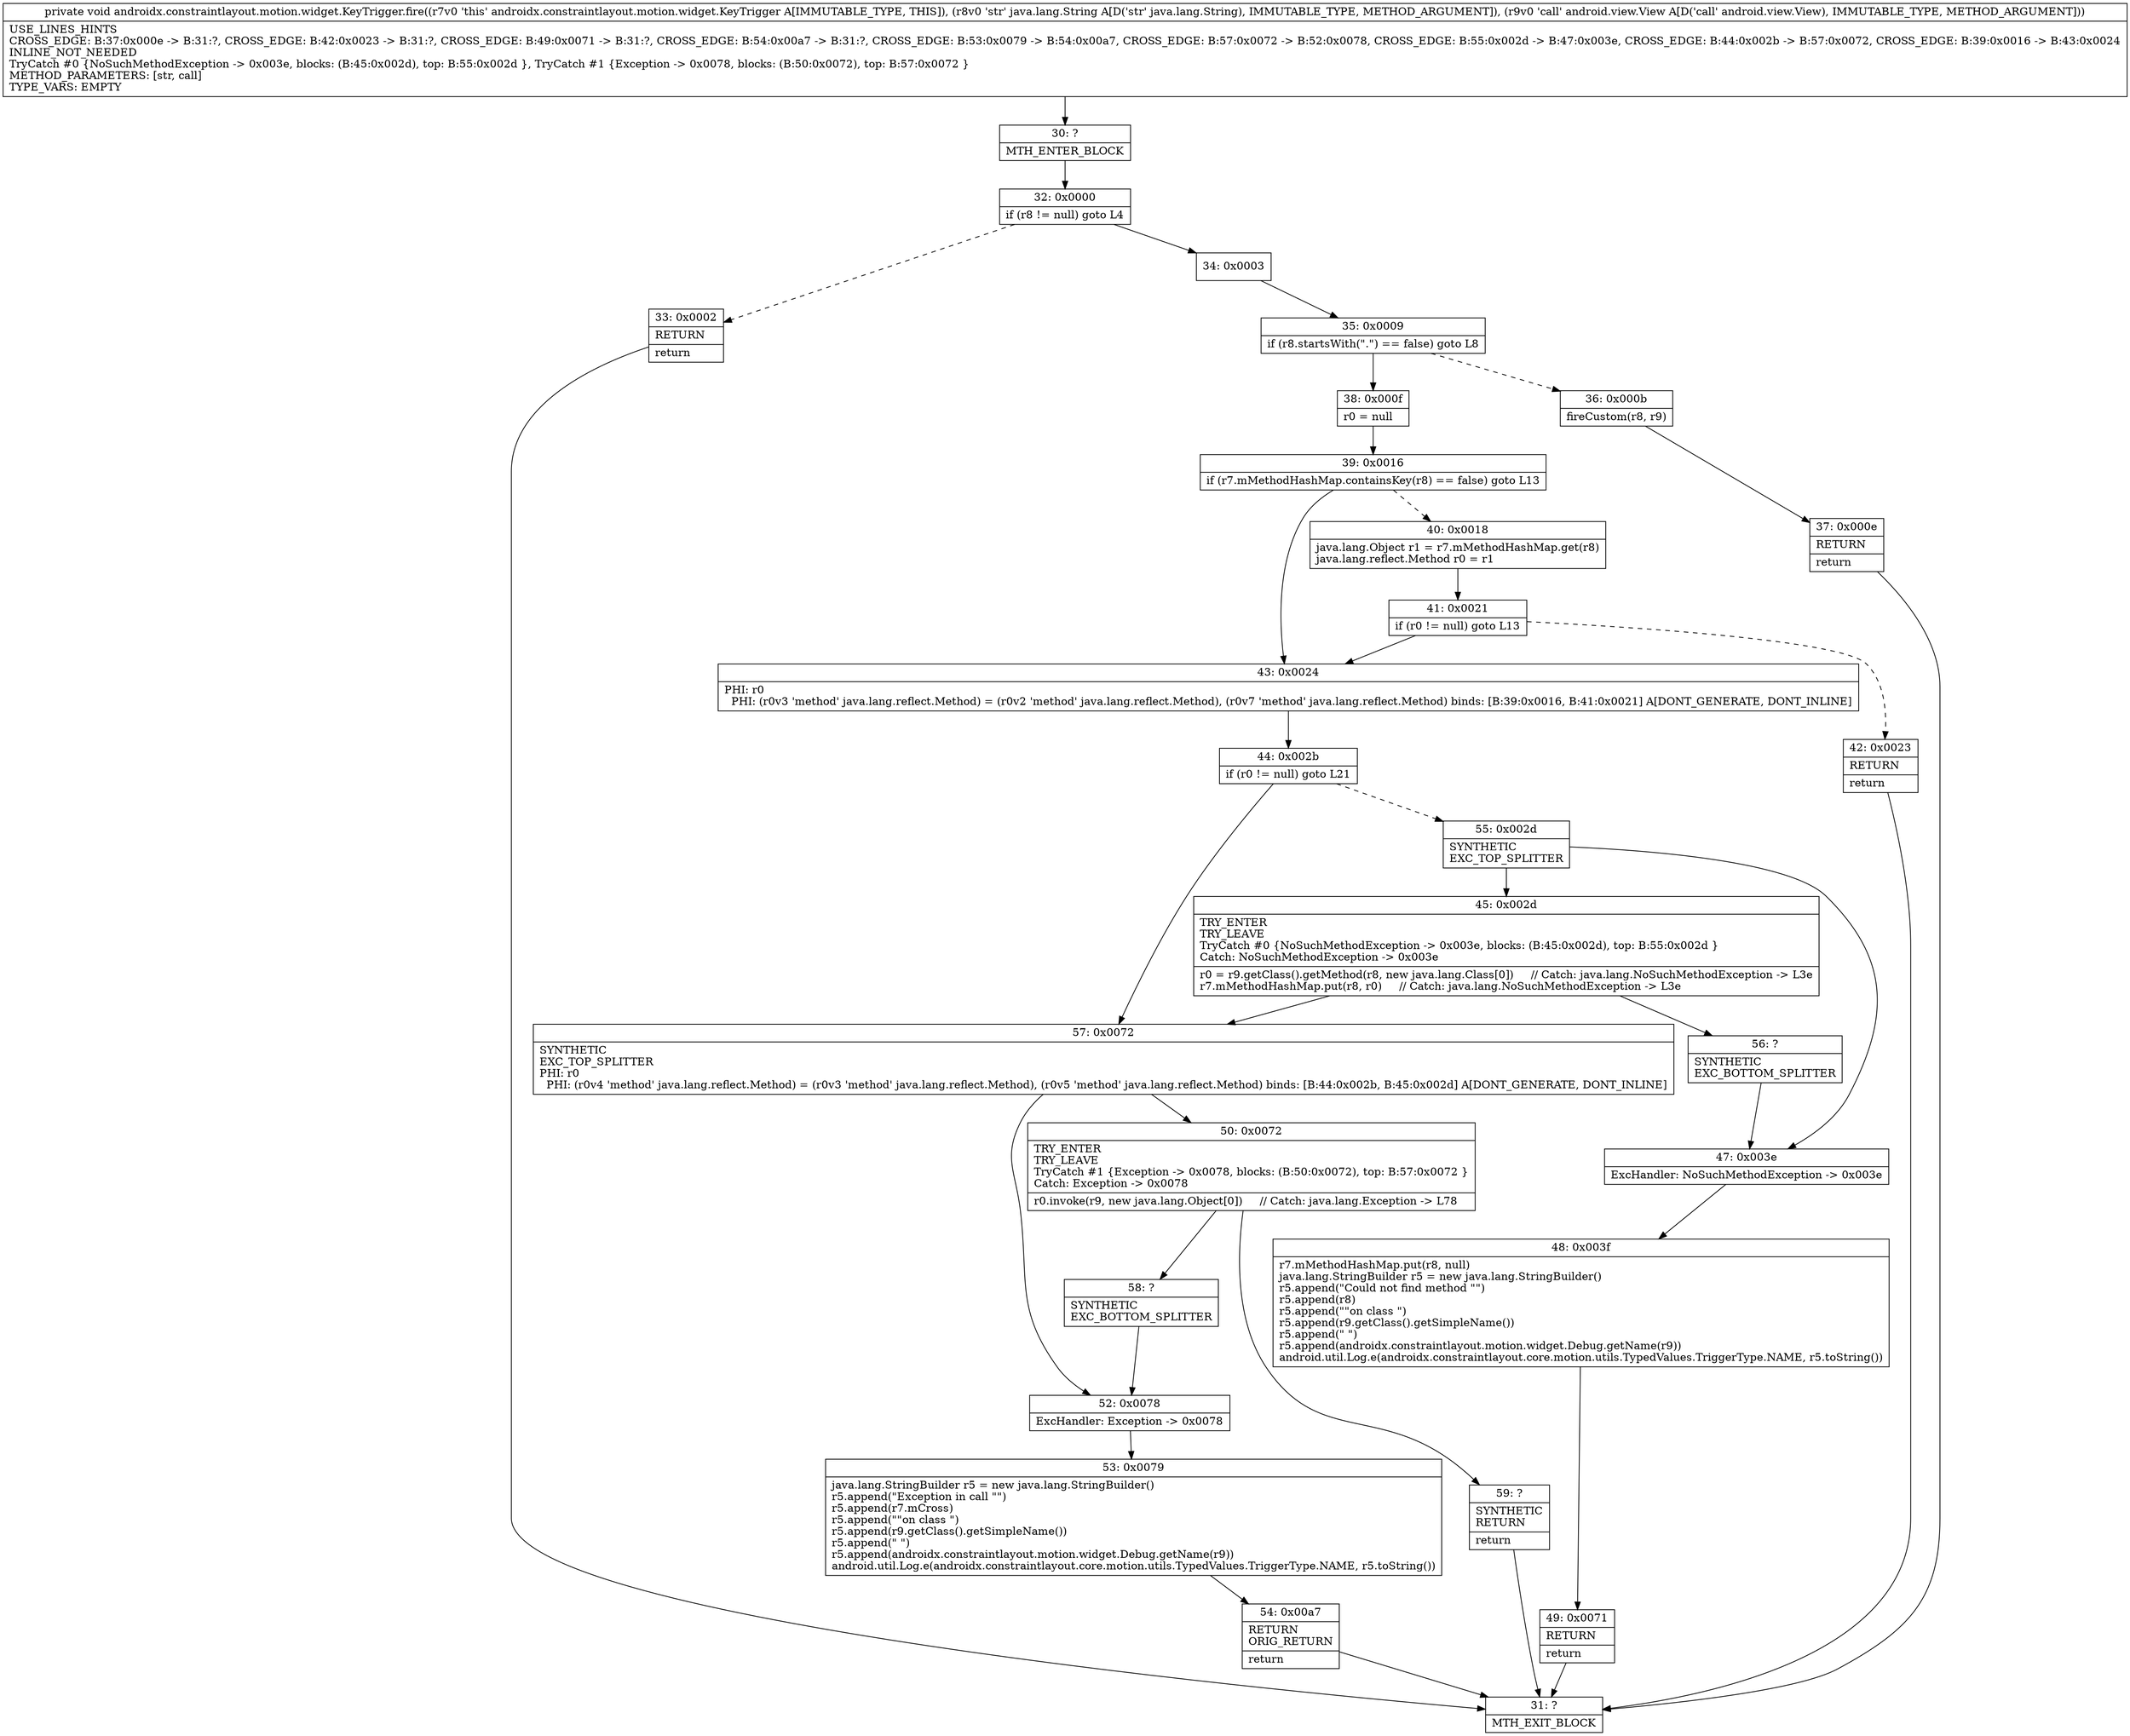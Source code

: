 digraph "CFG forandroidx.constraintlayout.motion.widget.KeyTrigger.fire(Ljava\/lang\/String;Landroid\/view\/View;)V" {
Node_30 [shape=record,label="{30\:\ ?|MTH_ENTER_BLOCK\l}"];
Node_32 [shape=record,label="{32\:\ 0x0000|if (r8 != null) goto L4\l}"];
Node_33 [shape=record,label="{33\:\ 0x0002|RETURN\l|return\l}"];
Node_31 [shape=record,label="{31\:\ ?|MTH_EXIT_BLOCK\l}"];
Node_34 [shape=record,label="{34\:\ 0x0003}"];
Node_35 [shape=record,label="{35\:\ 0x0009|if (r8.startsWith(\".\") == false) goto L8\l}"];
Node_36 [shape=record,label="{36\:\ 0x000b|fireCustom(r8, r9)\l}"];
Node_37 [shape=record,label="{37\:\ 0x000e|RETURN\l|return\l}"];
Node_38 [shape=record,label="{38\:\ 0x000f|r0 = null\l}"];
Node_39 [shape=record,label="{39\:\ 0x0016|if (r7.mMethodHashMap.containsKey(r8) == false) goto L13\l}"];
Node_40 [shape=record,label="{40\:\ 0x0018|java.lang.Object r1 = r7.mMethodHashMap.get(r8)\ljava.lang.reflect.Method r0 = r1\l}"];
Node_41 [shape=record,label="{41\:\ 0x0021|if (r0 != null) goto L13\l}"];
Node_42 [shape=record,label="{42\:\ 0x0023|RETURN\l|return\l}"];
Node_43 [shape=record,label="{43\:\ 0x0024|PHI: r0 \l  PHI: (r0v3 'method' java.lang.reflect.Method) = (r0v2 'method' java.lang.reflect.Method), (r0v7 'method' java.lang.reflect.Method) binds: [B:39:0x0016, B:41:0x0021] A[DONT_GENERATE, DONT_INLINE]\l}"];
Node_44 [shape=record,label="{44\:\ 0x002b|if (r0 != null) goto L21\l}"];
Node_55 [shape=record,label="{55\:\ 0x002d|SYNTHETIC\lEXC_TOP_SPLITTER\l}"];
Node_45 [shape=record,label="{45\:\ 0x002d|TRY_ENTER\lTRY_LEAVE\lTryCatch #0 \{NoSuchMethodException \-\> 0x003e, blocks: (B:45:0x002d), top: B:55:0x002d \}\lCatch: NoSuchMethodException \-\> 0x003e\l|r0 = r9.getClass().getMethod(r8, new java.lang.Class[0])     \/\/ Catch: java.lang.NoSuchMethodException \-\> L3e\lr7.mMethodHashMap.put(r8, r0)     \/\/ Catch: java.lang.NoSuchMethodException \-\> L3e\l}"];
Node_56 [shape=record,label="{56\:\ ?|SYNTHETIC\lEXC_BOTTOM_SPLITTER\l}"];
Node_47 [shape=record,label="{47\:\ 0x003e|ExcHandler: NoSuchMethodException \-\> 0x003e\l}"];
Node_48 [shape=record,label="{48\:\ 0x003f|r7.mMethodHashMap.put(r8, null)\ljava.lang.StringBuilder r5 = new java.lang.StringBuilder()\lr5.append(\"Could not find method \"\")\lr5.append(r8)\lr5.append(\"\"on class \")\lr5.append(r9.getClass().getSimpleName())\lr5.append(\" \")\lr5.append(androidx.constraintlayout.motion.widget.Debug.getName(r9))\landroid.util.Log.e(androidx.constraintlayout.core.motion.utils.TypedValues.TriggerType.NAME, r5.toString())\l}"];
Node_49 [shape=record,label="{49\:\ 0x0071|RETURN\l|return\l}"];
Node_57 [shape=record,label="{57\:\ 0x0072|SYNTHETIC\lEXC_TOP_SPLITTER\lPHI: r0 \l  PHI: (r0v4 'method' java.lang.reflect.Method) = (r0v3 'method' java.lang.reflect.Method), (r0v5 'method' java.lang.reflect.Method) binds: [B:44:0x002b, B:45:0x002d] A[DONT_GENERATE, DONT_INLINE]\l}"];
Node_50 [shape=record,label="{50\:\ 0x0072|TRY_ENTER\lTRY_LEAVE\lTryCatch #1 \{Exception \-\> 0x0078, blocks: (B:50:0x0072), top: B:57:0x0072 \}\lCatch: Exception \-\> 0x0078\l|r0.invoke(r9, new java.lang.Object[0])     \/\/ Catch: java.lang.Exception \-\> L78\l}"];
Node_58 [shape=record,label="{58\:\ ?|SYNTHETIC\lEXC_BOTTOM_SPLITTER\l}"];
Node_59 [shape=record,label="{59\:\ ?|SYNTHETIC\lRETURN\l|return\l}"];
Node_52 [shape=record,label="{52\:\ 0x0078|ExcHandler: Exception \-\> 0x0078\l}"];
Node_53 [shape=record,label="{53\:\ 0x0079|java.lang.StringBuilder r5 = new java.lang.StringBuilder()\lr5.append(\"Exception in call \"\")\lr5.append(r7.mCross)\lr5.append(\"\"on class \")\lr5.append(r9.getClass().getSimpleName())\lr5.append(\" \")\lr5.append(androidx.constraintlayout.motion.widget.Debug.getName(r9))\landroid.util.Log.e(androidx.constraintlayout.core.motion.utils.TypedValues.TriggerType.NAME, r5.toString())\l}"];
Node_54 [shape=record,label="{54\:\ 0x00a7|RETURN\lORIG_RETURN\l|return\l}"];
MethodNode[shape=record,label="{private void androidx.constraintlayout.motion.widget.KeyTrigger.fire((r7v0 'this' androidx.constraintlayout.motion.widget.KeyTrigger A[IMMUTABLE_TYPE, THIS]), (r8v0 'str' java.lang.String A[D('str' java.lang.String), IMMUTABLE_TYPE, METHOD_ARGUMENT]), (r9v0 'call' android.view.View A[D('call' android.view.View), IMMUTABLE_TYPE, METHOD_ARGUMENT]))  | USE_LINES_HINTS\lCROSS_EDGE: B:37:0x000e \-\> B:31:?, CROSS_EDGE: B:42:0x0023 \-\> B:31:?, CROSS_EDGE: B:49:0x0071 \-\> B:31:?, CROSS_EDGE: B:54:0x00a7 \-\> B:31:?, CROSS_EDGE: B:53:0x0079 \-\> B:54:0x00a7, CROSS_EDGE: B:57:0x0072 \-\> B:52:0x0078, CROSS_EDGE: B:55:0x002d \-\> B:47:0x003e, CROSS_EDGE: B:44:0x002b \-\> B:57:0x0072, CROSS_EDGE: B:39:0x0016 \-\> B:43:0x0024\lINLINE_NOT_NEEDED\lTryCatch #0 \{NoSuchMethodException \-\> 0x003e, blocks: (B:45:0x002d), top: B:55:0x002d \}, TryCatch #1 \{Exception \-\> 0x0078, blocks: (B:50:0x0072), top: B:57:0x0072 \}\lMETHOD_PARAMETERS: [str, call]\lTYPE_VARS: EMPTY\l}"];
MethodNode -> Node_30;Node_30 -> Node_32;
Node_32 -> Node_33[style=dashed];
Node_32 -> Node_34;
Node_33 -> Node_31;
Node_34 -> Node_35;
Node_35 -> Node_36[style=dashed];
Node_35 -> Node_38;
Node_36 -> Node_37;
Node_37 -> Node_31;
Node_38 -> Node_39;
Node_39 -> Node_40[style=dashed];
Node_39 -> Node_43;
Node_40 -> Node_41;
Node_41 -> Node_42[style=dashed];
Node_41 -> Node_43;
Node_42 -> Node_31;
Node_43 -> Node_44;
Node_44 -> Node_55[style=dashed];
Node_44 -> Node_57;
Node_55 -> Node_45;
Node_55 -> Node_47;
Node_45 -> Node_56;
Node_45 -> Node_57;
Node_56 -> Node_47;
Node_47 -> Node_48;
Node_48 -> Node_49;
Node_49 -> Node_31;
Node_57 -> Node_50;
Node_57 -> Node_52;
Node_50 -> Node_58;
Node_50 -> Node_59;
Node_58 -> Node_52;
Node_59 -> Node_31;
Node_52 -> Node_53;
Node_53 -> Node_54;
Node_54 -> Node_31;
}

